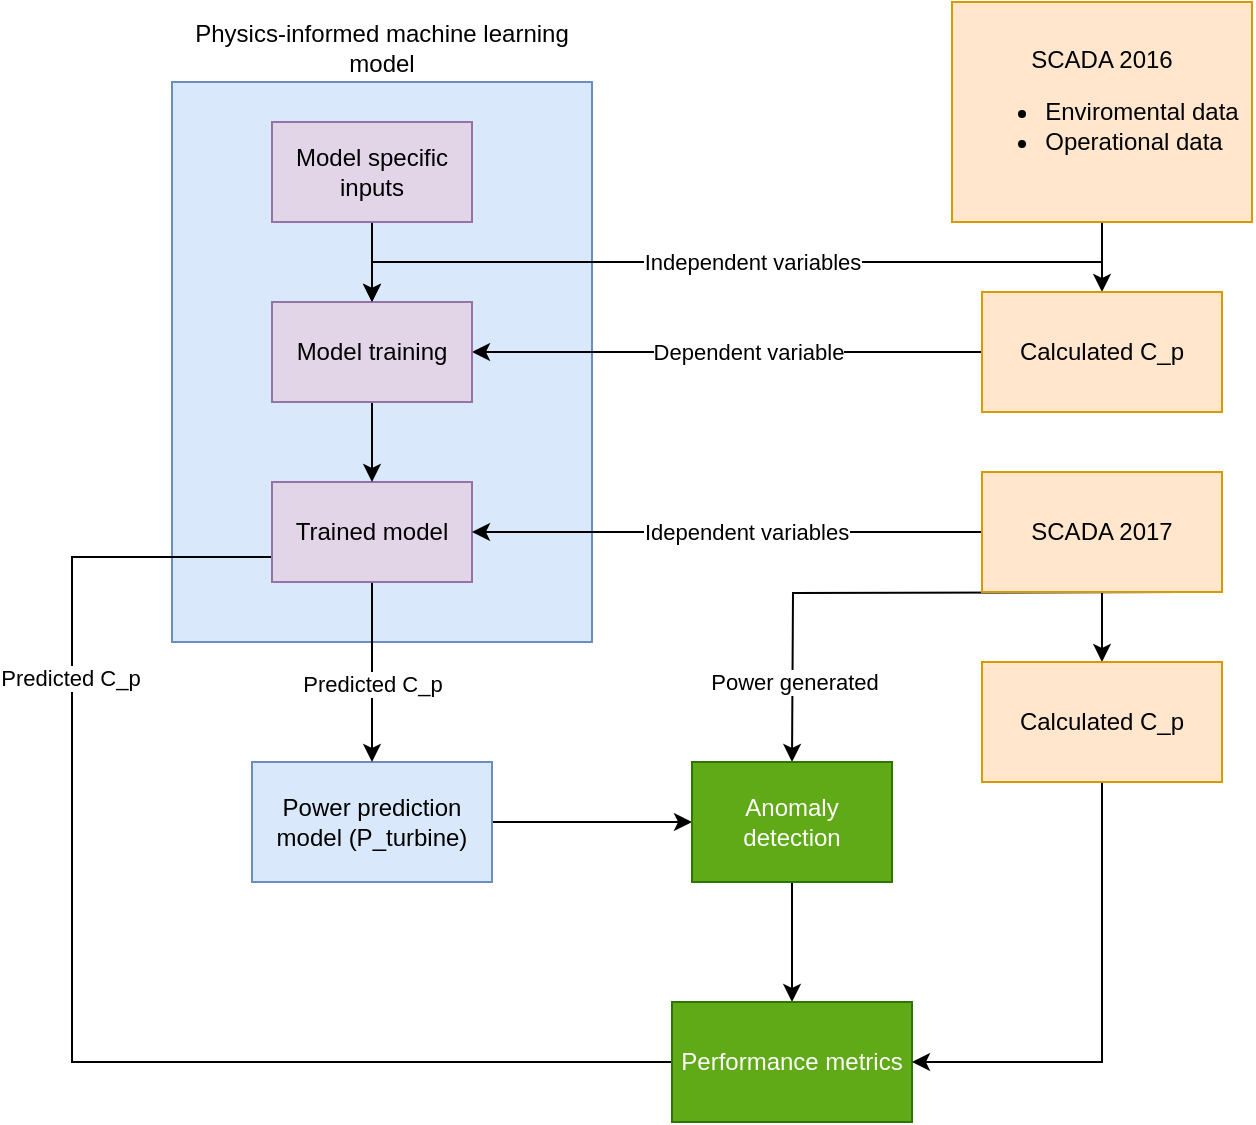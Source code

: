 <mxfile version="24.7.17">
  <diagram name="Page-1" id="faEHMvCrLZgp_LpEPSKN">
    <mxGraphModel dx="1036" dy="606" grid="1" gridSize="10" guides="1" tooltips="1" connect="1" arrows="1" fold="1" page="1" pageScale="1" pageWidth="827" pageHeight="1169" math="0" shadow="0">
      <root>
        <mxCell id="0" />
        <mxCell id="1" parent="0" />
        <mxCell id="IGjPeuapgGXcE64IamBL-17" value="Physics-informed machine learning model" style="rounded=0;whiteSpace=wrap;html=1;labelPosition=center;verticalLabelPosition=top;align=center;verticalAlign=bottom;fillColor=#dae8fc;strokeColor=#6c8ebf;" parent="1" vertex="1">
          <mxGeometry x="140" y="50" width="210" height="280" as="geometry" />
        </mxCell>
        <mxCell id="IGjPeuapgGXcE64IamBL-34" style="edgeStyle=orthogonalEdgeStyle;rounded=0;orthogonalLoop=1;jettySize=auto;html=1;entryX=0;entryY=0.5;entryDx=0;entryDy=0;" parent="1" source="IGjPeuapgGXcE64IamBL-2" edge="1">
          <mxGeometry relative="1" as="geometry">
            <mxPoint x="400" y="420" as="targetPoint" />
          </mxGeometry>
        </mxCell>
        <mxCell id="IGjPeuapgGXcE64IamBL-2" value="Power prediction model (P_turbine)" style="rounded=0;whiteSpace=wrap;html=1;fillColor=#dae8fc;strokeColor=#6c8ebf;" parent="1" vertex="1">
          <mxGeometry x="180" y="390" width="120" height="60" as="geometry" />
        </mxCell>
        <mxCell id="IGjPeuapgGXcE64IamBL-8" style="edgeStyle=orthogonalEdgeStyle;rounded=0;orthogonalLoop=1;jettySize=auto;html=1;exitX=0;exitY=0.5;exitDx=0;exitDy=0;entryX=1;entryY=0.5;entryDx=0;entryDy=0;" parent="1" source="IGjPeuapgGXcE64IamBL-7" target="IGjPeuapgGXcE64IamBL-18" edge="1">
          <mxGeometry relative="1" as="geometry" />
        </mxCell>
        <mxCell id="IGjPeuapgGXcE64IamBL-9" value="Dependent variable" style="edgeLabel;html=1;align=center;verticalAlign=middle;resizable=0;points=[];" parent="IGjPeuapgGXcE64IamBL-8" vertex="1" connectable="0">
          <mxGeometry x="0.023" relative="1" as="geometry">
            <mxPoint x="13" as="offset" />
          </mxGeometry>
        </mxCell>
        <mxCell id="IGjPeuapgGXcE64IamBL-13" style="edgeStyle=orthogonalEdgeStyle;rounded=0;orthogonalLoop=1;jettySize=auto;html=1;entryX=0.5;entryY=0;entryDx=0;entryDy=0;" parent="1" source="IGjPeuapgGXcE64IamBL-3" target="IGjPeuapgGXcE64IamBL-2" edge="1">
          <mxGeometry relative="1" as="geometry" />
        </mxCell>
        <mxCell id="IGjPeuapgGXcE64IamBL-14" value="Predicted C_p" style="edgeLabel;html=1;align=center;verticalAlign=middle;resizable=0;points=[];" parent="IGjPeuapgGXcE64IamBL-13" vertex="1" connectable="0">
          <mxGeometry x="-0.215" relative="1" as="geometry">
            <mxPoint y="15" as="offset" />
          </mxGeometry>
        </mxCell>
        <mxCell id="IGjPeuapgGXcE64IamBL-41" style="edgeStyle=orthogonalEdgeStyle;rounded=0;orthogonalLoop=1;jettySize=auto;html=1;entryX=0.5;entryY=0;entryDx=0;entryDy=0;" parent="1" edge="1">
          <mxGeometry relative="1" as="geometry">
            <mxPoint x="190" y="287.5" as="sourcePoint" />
            <mxPoint x="450" y="522.5" as="targetPoint" />
            <Array as="points">
              <mxPoint x="90" y="288" />
              <mxPoint x="90" y="540" />
              <mxPoint x="450" y="540" />
            </Array>
          </mxGeometry>
        </mxCell>
        <mxCell id="IGjPeuapgGXcE64IamBL-49" value="Predicted C_p" style="edgeLabel;html=1;align=center;verticalAlign=middle;resizable=0;points=[];" parent="IGjPeuapgGXcE64IamBL-41" vertex="1" connectable="0">
          <mxGeometry x="-0.384" y="-1" relative="1" as="geometry">
            <mxPoint y="-65" as="offset" />
          </mxGeometry>
        </mxCell>
        <mxCell id="IGjPeuapgGXcE64IamBL-3" value="Trained model" style="rounded=0;whiteSpace=wrap;html=1;fillColor=#e1d5e7;strokeColor=#9673a6;" parent="1" vertex="1">
          <mxGeometry x="190" y="250" width="100" height="50" as="geometry" />
        </mxCell>
        <mxCell id="IGjPeuapgGXcE64IamBL-10" style="edgeStyle=orthogonalEdgeStyle;rounded=0;orthogonalLoop=1;jettySize=auto;html=1;entryX=0.5;entryY=0;entryDx=0;entryDy=0;exitX=0.5;exitY=1;exitDx=0;exitDy=0;" parent="1" source="IGjPeuapgGXcE64IamBL-4" target="IGjPeuapgGXcE64IamBL-18" edge="1">
          <mxGeometry relative="1" as="geometry">
            <mxPoint x="640" y="55" as="sourcePoint" />
            <mxPoint x="320" y="150" as="targetPoint" />
          </mxGeometry>
        </mxCell>
        <mxCell id="IGjPeuapgGXcE64IamBL-11" value="Independent variables" style="edgeLabel;html=1;align=center;verticalAlign=middle;resizable=0;points=[];" parent="IGjPeuapgGXcE64IamBL-10" vertex="1" connectable="0">
          <mxGeometry x="-0.042" y="1" relative="1" as="geometry">
            <mxPoint x="-1" y="-1" as="offset" />
          </mxGeometry>
        </mxCell>
        <mxCell id="IGjPeuapgGXcE64IamBL-12" style="edgeStyle=orthogonalEdgeStyle;rounded=0;orthogonalLoop=1;jettySize=auto;html=1;" parent="1" source="IGjPeuapgGXcE64IamBL-4" target="IGjPeuapgGXcE64IamBL-7" edge="1">
          <mxGeometry relative="1" as="geometry" />
        </mxCell>
        <mxCell id="IGjPeuapgGXcE64IamBL-4" value="SCADA 2016&lt;div&gt;&lt;ul&gt;&lt;li&gt;Enviromental data&lt;/li&gt;&lt;li style=&quot;text-align: left;&quot;&gt;Operational data&lt;/li&gt;&lt;/ul&gt;&lt;/div&gt;" style="rounded=0;whiteSpace=wrap;html=1;fillColor=#ffe6cc;strokeColor=#d79b00;" parent="1" vertex="1">
          <mxGeometry x="530" y="10" width="150" height="110" as="geometry" />
        </mxCell>
        <mxCell id="IGjPeuapgGXcE64IamBL-25" style="edgeStyle=orthogonalEdgeStyle;rounded=0;orthogonalLoop=1;jettySize=auto;html=1;entryX=1;entryY=0.5;entryDx=0;entryDy=0;" parent="1" source="IGjPeuapgGXcE64IamBL-5" target="IGjPeuapgGXcE64IamBL-3" edge="1">
          <mxGeometry relative="1" as="geometry" />
        </mxCell>
        <mxCell id="IGjPeuapgGXcE64IamBL-28" value="Idependent variables" style="edgeLabel;html=1;align=center;verticalAlign=middle;resizable=0;points=[];" parent="IGjPeuapgGXcE64IamBL-25" vertex="1" connectable="0">
          <mxGeometry x="-0.071" relative="1" as="geometry">
            <mxPoint as="offset" />
          </mxGeometry>
        </mxCell>
        <mxCell id="IGjPeuapgGXcE64IamBL-32" style="edgeStyle=orthogonalEdgeStyle;rounded=0;orthogonalLoop=1;jettySize=auto;html=1;" parent="1" edge="1">
          <mxGeometry relative="1" as="geometry">
            <mxPoint x="645" y="305" as="sourcePoint" />
            <mxPoint x="450" y="390" as="targetPoint" />
          </mxGeometry>
        </mxCell>
        <mxCell id="IGjPeuapgGXcE64IamBL-33" value="Power generated" style="edgeLabel;html=1;align=center;verticalAlign=middle;resizable=0;points=[];" parent="IGjPeuapgGXcE64IamBL-32" vertex="1" connectable="0">
          <mxGeometry x="0.586" y="-2" relative="1" as="geometry">
            <mxPoint x="2" y="18" as="offset" />
          </mxGeometry>
        </mxCell>
        <mxCell id="IGjPeuapgGXcE64IamBL-47" value="" style="edgeStyle=orthogonalEdgeStyle;rounded=0;orthogonalLoop=1;jettySize=auto;html=1;" parent="1" source="IGjPeuapgGXcE64IamBL-5" target="IGjPeuapgGXcE64IamBL-43" edge="1">
          <mxGeometry relative="1" as="geometry" />
        </mxCell>
        <mxCell id="IGjPeuapgGXcE64IamBL-5" value="SCADA 2017" style="rounded=0;whiteSpace=wrap;html=1;fillColor=#ffe6cc;strokeColor=#d79b00;" parent="1" vertex="1">
          <mxGeometry x="545" y="245" width="120" height="60" as="geometry" />
        </mxCell>
        <mxCell id="IGjPeuapgGXcE64IamBL-7" value="Calculated C_p" style="rounded=0;whiteSpace=wrap;html=1;fillColor=#ffe6cc;strokeColor=#d79b00;" parent="1" vertex="1">
          <mxGeometry x="545" y="155" width="120" height="60" as="geometry" />
        </mxCell>
        <mxCell id="IGjPeuapgGXcE64IamBL-24" style="edgeStyle=orthogonalEdgeStyle;rounded=0;orthogonalLoop=1;jettySize=auto;html=1;" parent="1" source="IGjPeuapgGXcE64IamBL-18" target="IGjPeuapgGXcE64IamBL-3" edge="1">
          <mxGeometry relative="1" as="geometry" />
        </mxCell>
        <mxCell id="IGjPeuapgGXcE64IamBL-18" value="Model training" style="rounded=0;whiteSpace=wrap;html=1;fillColor=#e1d5e7;strokeColor=#9673a6;" parent="1" vertex="1">
          <mxGeometry x="190" y="160" width="100" height="50" as="geometry" />
        </mxCell>
        <mxCell id="IGjPeuapgGXcE64IamBL-30" style="edgeStyle=orthogonalEdgeStyle;rounded=0;orthogonalLoop=1;jettySize=auto;html=1;entryX=0.5;entryY=0;entryDx=0;entryDy=0;" parent="1" source="IGjPeuapgGXcE64IamBL-29" target="IGjPeuapgGXcE64IamBL-18" edge="1">
          <mxGeometry relative="1" as="geometry" />
        </mxCell>
        <mxCell id="IGjPeuapgGXcE64IamBL-29" value="Model specific inputs" style="rounded=0;whiteSpace=wrap;html=1;fillColor=#e1d5e7;strokeColor=#9673a6;" parent="1" vertex="1">
          <mxGeometry x="190" y="70" width="100" height="50" as="geometry" />
        </mxCell>
        <mxCell id="IGjPeuapgGXcE64IamBL-37" style="edgeStyle=orthogonalEdgeStyle;rounded=0;orthogonalLoop=1;jettySize=auto;html=1;entryX=0.5;entryY=0;entryDx=0;entryDy=0;exitX=0.5;exitY=1;exitDx=0;exitDy=0;" parent="1" source="IGjPeuapgGXcE64IamBL-42" target="IGjPeuapgGXcE64IamBL-36" edge="1">
          <mxGeometry relative="1" as="geometry">
            <mxPoint x="500" y="420" as="sourcePoint" />
          </mxGeometry>
        </mxCell>
        <mxCell id="IGjPeuapgGXcE64IamBL-36" value="Performance metrics" style="rounded=0;whiteSpace=wrap;html=1;fillColor=#60a917;fontColor=#ffffff;strokeColor=#2D7600;" parent="1" vertex="1">
          <mxGeometry x="390" y="510" width="120" height="60" as="geometry" />
        </mxCell>
        <mxCell id="IGjPeuapgGXcE64IamBL-42" value="Anomaly detection" style="rounded=0;whiteSpace=wrap;html=1;fillColor=#60a917;fontColor=#ffffff;strokeColor=#2D7600;" parent="1" vertex="1">
          <mxGeometry x="400" y="390" width="100" height="60" as="geometry" />
        </mxCell>
        <mxCell id="IGjPeuapgGXcE64IamBL-48" style="edgeStyle=orthogonalEdgeStyle;rounded=0;orthogonalLoop=1;jettySize=auto;html=1;entryX=1;entryY=0.5;entryDx=0;entryDy=0;exitX=0.5;exitY=1;exitDx=0;exitDy=0;" parent="1" source="IGjPeuapgGXcE64IamBL-43" target="IGjPeuapgGXcE64IamBL-36" edge="1">
          <mxGeometry relative="1" as="geometry" />
        </mxCell>
        <mxCell id="IGjPeuapgGXcE64IamBL-43" value="Calculated&lt;span style=&quot;background-color: initial;&quot;&gt;&amp;nbsp;C_p&lt;/span&gt;" style="rounded=0;whiteSpace=wrap;html=1;fillColor=#ffe6cc;strokeColor=#d79b00;" parent="1" vertex="1">
          <mxGeometry x="545" y="340" width="120" height="60" as="geometry" />
        </mxCell>
      </root>
    </mxGraphModel>
  </diagram>
</mxfile>
